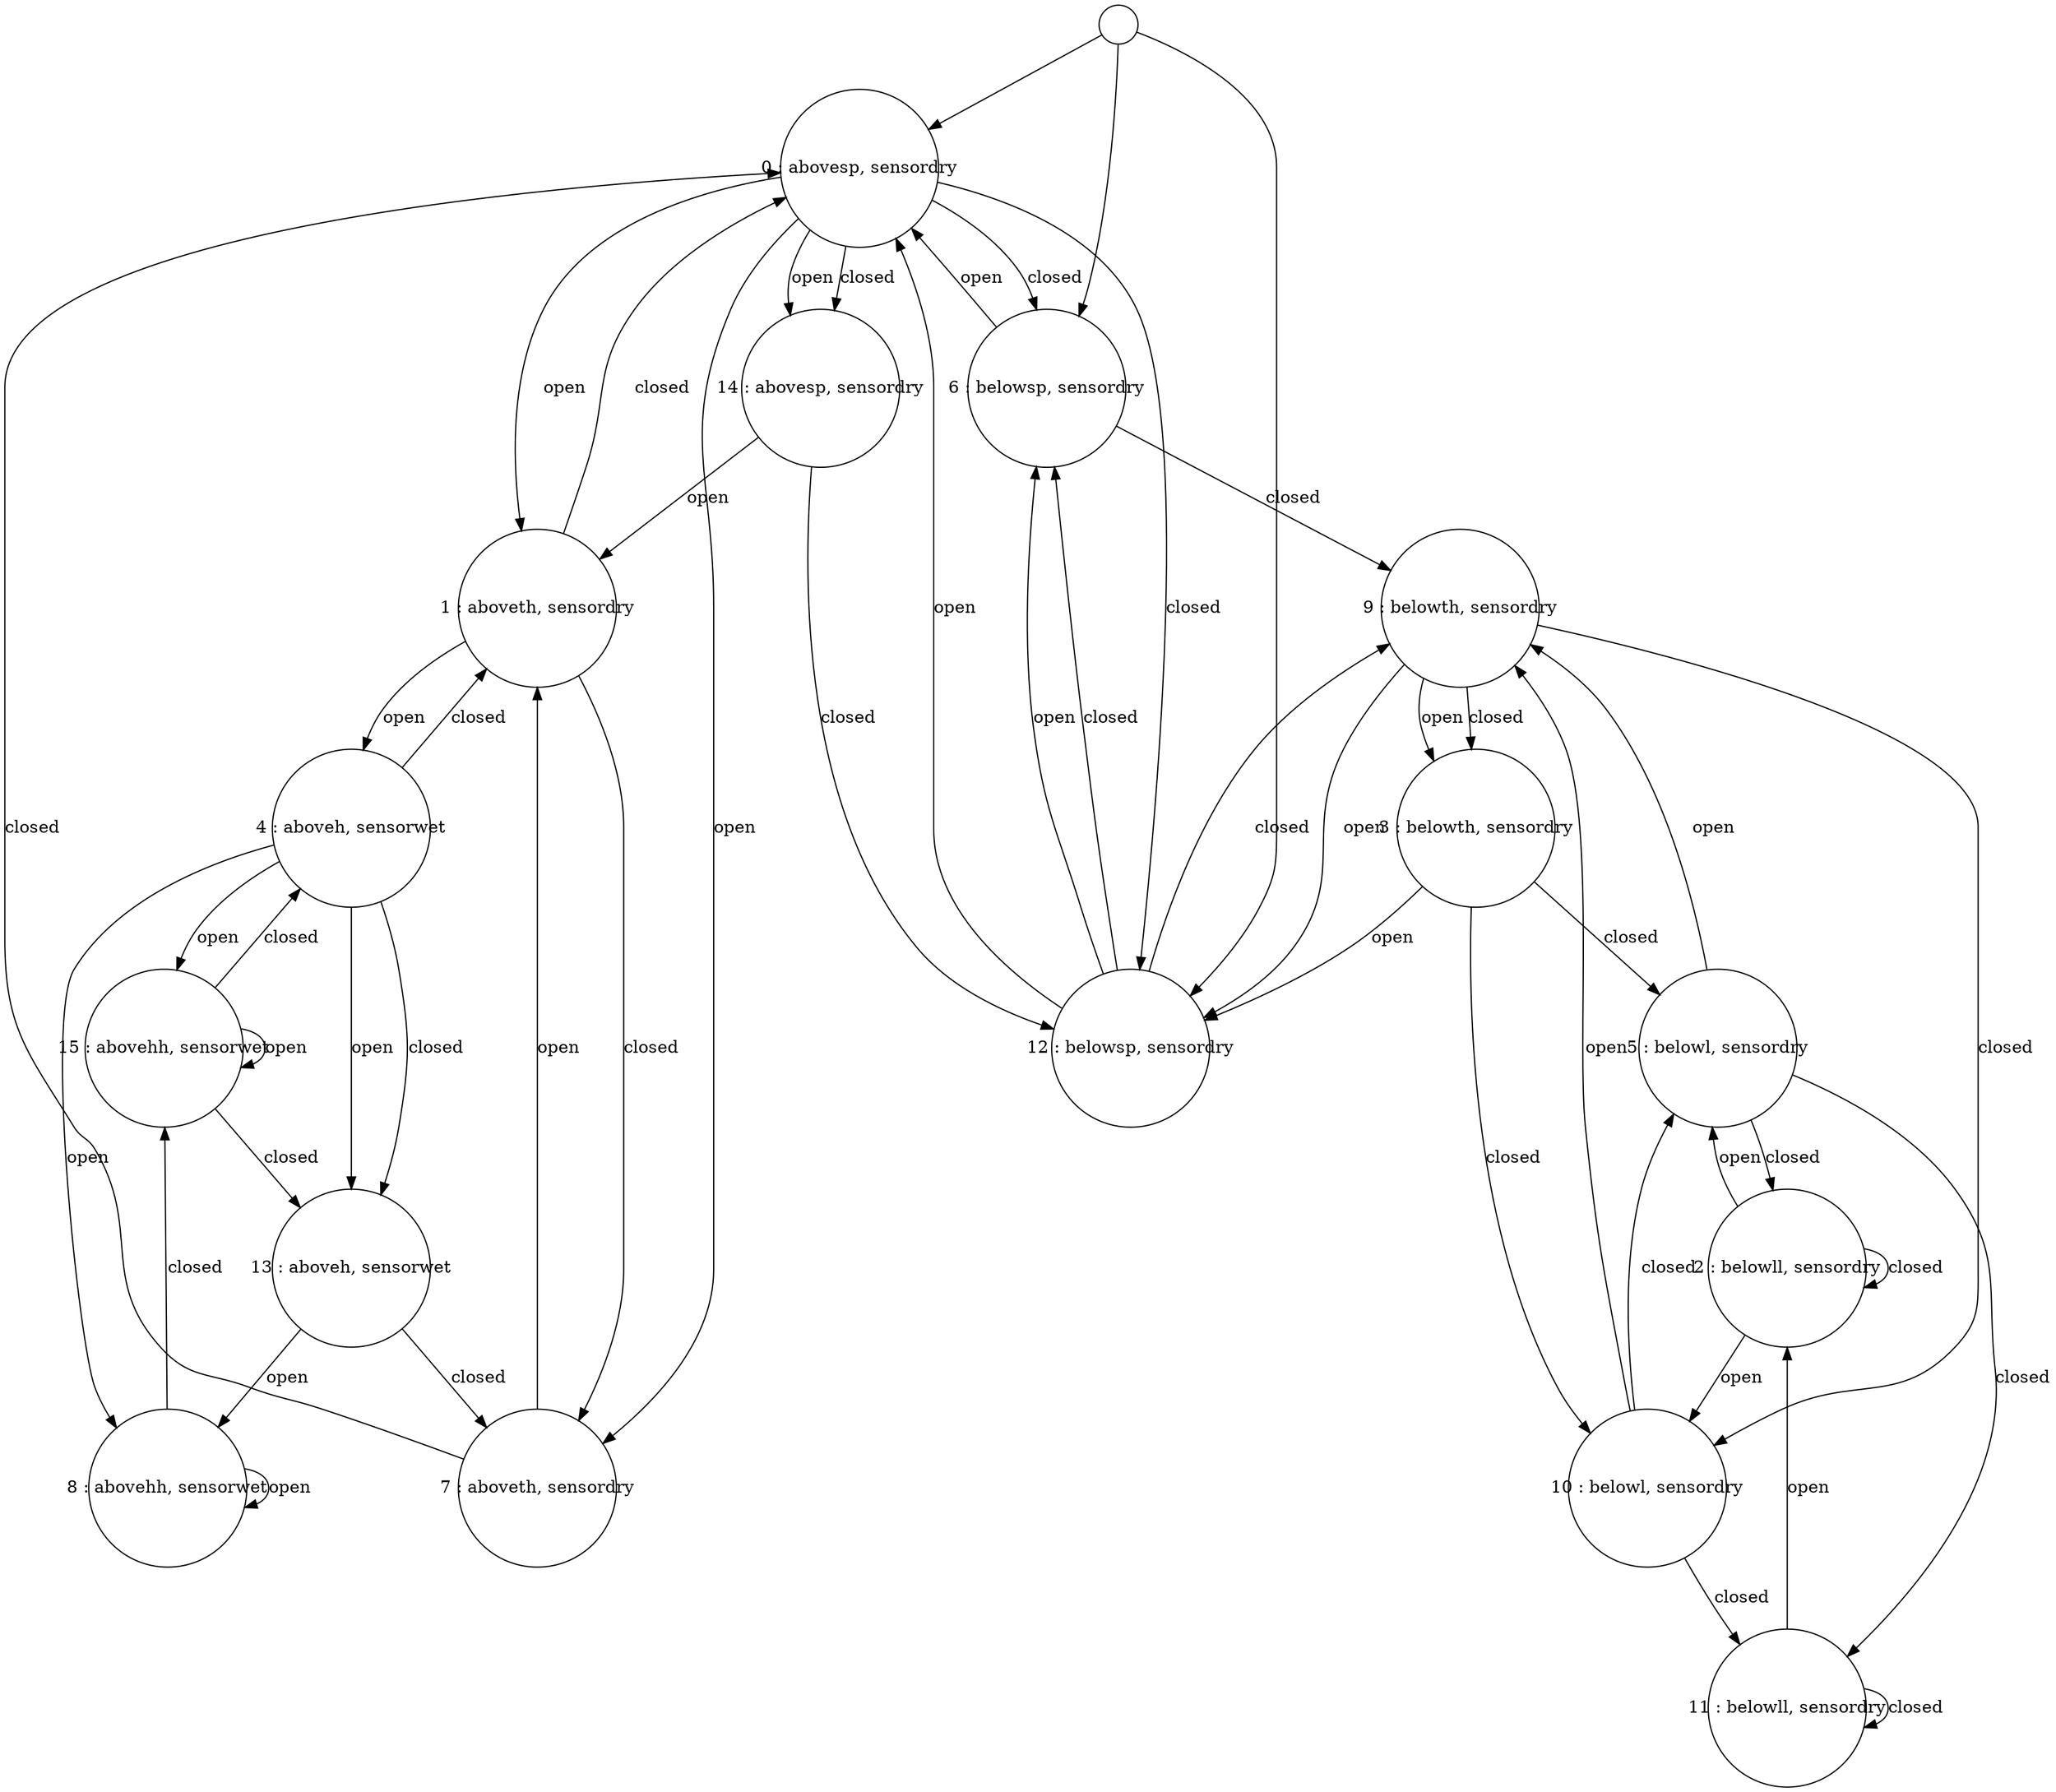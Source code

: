 # generated file
# command: dot -Tpng <filename> > filename.png
digraph Automaton {
    init [shape = circle, width=0.1, height=0.1, label=" "];
    node [fixedsize=true, width=1.8, height=1.8];
    0 [label = "0 : abovesp, sensordry"] [shape=circle];
    init -> 0;
    1 [label = "1 : aboveth, sensordry"] [shape=circle];
    2 [label = "2 : belowll, sensordry"] [shape=circle];
    3 [label = "3 : belowth, sensordry"] [shape=circle];
    4 [label = "4 : aboveh, sensorwet"] [shape=circle];
    5 [label = "5 : belowl, sensordry"] [shape=circle];
    6 [label = "6 : belowsp, sensordry"] [shape=circle];
    init -> 6;
    7 [label = "7 : aboveth, sensordry"] [shape=circle];
    8 [label = "8 : abovehh, sensorwet"] [shape=circle];
    9 [label = "9 : belowth, sensordry"] [shape=circle];
    10 [label = "10 : belowl, sensordry"] [shape=circle];
    11 [label = "11 : belowll, sensordry"] [shape=circle];
    12 [label = "12 : belowsp, sensordry"] [shape=circle];
    init -> 12;
    13 [label = "13 : aboveh, sensorwet"] [shape=circle];
    14 [label = "14 : abovesp, sensordry"] [shape=circle];
    15 [label = "15 : abovehh, sensorwet"] [shape=circle];
    0 -> 12 [label = "closed"];
    0 -> 14 [label = "closed"];
    0 -> 14 [label = "open"];
    0 -> 1 [label = "open"];
    0 -> 6 [label = "closed"];
    0 -> 7 [label = "open"];
    1 -> 0 [label = "closed"];
    1 -> 4 [label = "open"];
    1 -> 7 [label = "closed"];
    2 -> 10 [label = "open"];
    2 -> 2 [label = "closed"];
    2 -> 5 [label = "open"];
    3 -> 10 [label = "closed"];
    3 -> 12 [label = "open"];
    3 -> 5 [label = "closed"];
    4 -> 13 [label = "closed"];
    4 -> 13 [label = "open"];
    4 -> 15 [label = "open"];
    4 -> 1 [label = "closed"];
    4 -> 8 [label = "open"];
    5 -> 11 [label = "closed"];
    5 -> 2 [label = "closed"];
    5 -> 9 [label = "open"];
    6 -> 0 [label = "open"];
    6 -> 9 [label = "closed"];
    7 -> 0 [label = "closed"];
    7 -> 1 [label = "open"];
    8 -> 15 [label = "closed"];
    8 -> 8 [label = "open"];
    9 -> 10 [label = "closed"];
    9 -> 12 [label = "open"];
    9 -> 3 [label = "closed"];
    9 -> 3 [label = "open"];
    10 -> 11 [label = "closed"];
    10 -> 5 [label = "closed"];
    10 -> 9 [label = "open"];
    11 -> 11 [label = "closed"];
    11 -> 2 [label = "open"];
    12 -> 0 [label = "open"];
    12 -> 6 [label = "closed"];
    12 -> 6 [label = "open"];
    12 -> 9 [label = "closed"];
    13 -> 7 [label = "closed"];
    13 -> 8 [label = "open"];
    14 -> 12 [label = "closed"];
    14 -> 1 [label = "open"];
    15 -> 13 [label = "closed"];
    15 -> 15 [label = "open"];
    15 -> 4 [label = "closed"];
}
